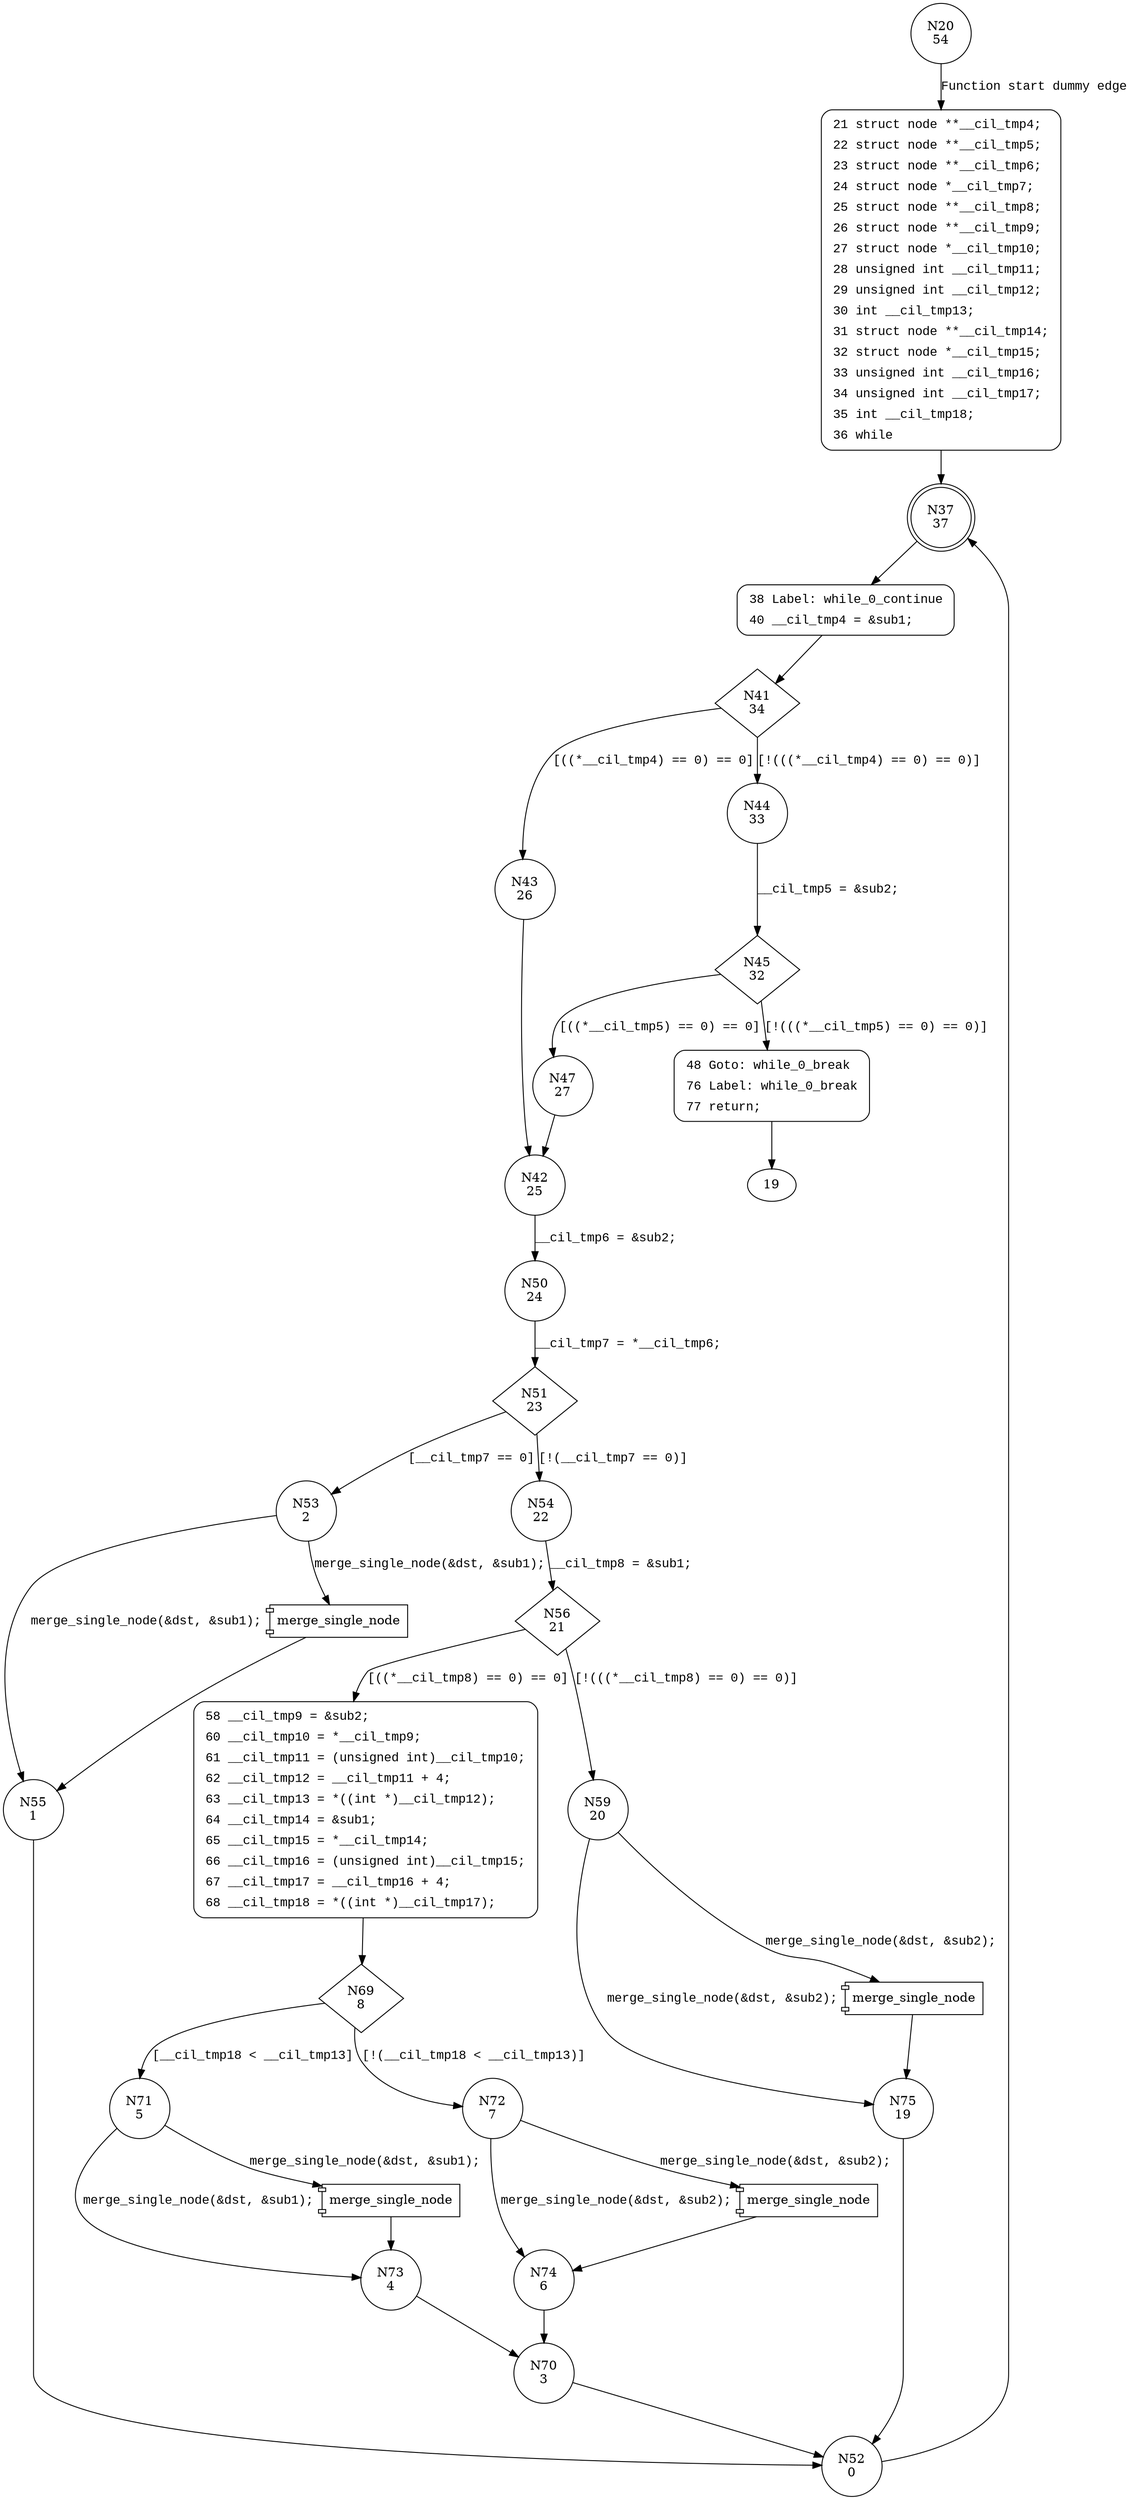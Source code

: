 digraph merge_pair {
20 [shape="circle" label="N20\n54"]
21 [shape="circle" label="N21\n53"]
37 [shape="doublecircle" label="N37\n37"]
38 [shape="circle" label="N38\n36"]
41 [shape="diamond" label="N41\n34"]
43 [shape="circle" label="N43\n26"]
44 [shape="circle" label="N44\n33"]
45 [shape="diamond" label="N45\n32"]
47 [shape="circle" label="N47\n27"]
48 [shape="circle" label="N48\n31"]
42 [shape="circle" label="N42\n25"]
50 [shape="circle" label="N50\n24"]
51 [shape="diamond" label="N51\n23"]
53 [shape="circle" label="N53\n2"]
54 [shape="circle" label="N54\n22"]
56 [shape="diamond" label="N56\n21"]
58 [shape="circle" label="N58\n18"]
59 [shape="circle" label="N59\n20"]
75 [shape="circle" label="N75\n19"]
52 [shape="circle" label="N52\n0"]
69 [shape="diamond" label="N69\n8"]
71 [shape="circle" label="N71\n5"]
72 [shape="circle" label="N72\n7"]
74 [shape="circle" label="N74\n6"]
70 [shape="circle" label="N70\n3"]
73 [shape="circle" label="N73\n4"]
55 [shape="circle" label="N55\n1"]
21 [style="filled,bold" penwidth="1" fillcolor="white" fontname="Courier New" shape="Mrecord" label=<<table border="0" cellborder="0" cellpadding="3" bgcolor="white"><tr><td align="right">21</td><td align="left">struct node **__cil_tmp4;</td></tr><tr><td align="right">22</td><td align="left">struct node **__cil_tmp5;</td></tr><tr><td align="right">23</td><td align="left">struct node **__cil_tmp6;</td></tr><tr><td align="right">24</td><td align="left">struct node *__cil_tmp7;</td></tr><tr><td align="right">25</td><td align="left">struct node **__cil_tmp8;</td></tr><tr><td align="right">26</td><td align="left">struct node **__cil_tmp9;</td></tr><tr><td align="right">27</td><td align="left">struct node *__cil_tmp10;</td></tr><tr><td align="right">28</td><td align="left">unsigned int __cil_tmp11;</td></tr><tr><td align="right">29</td><td align="left">unsigned int __cil_tmp12;</td></tr><tr><td align="right">30</td><td align="left">int __cil_tmp13;</td></tr><tr><td align="right">31</td><td align="left">struct node **__cil_tmp14;</td></tr><tr><td align="right">32</td><td align="left">struct node *__cil_tmp15;</td></tr><tr><td align="right">33</td><td align="left">unsigned int __cil_tmp16;</td></tr><tr><td align="right">34</td><td align="left">unsigned int __cil_tmp17;</td></tr><tr><td align="right">35</td><td align="left">int __cil_tmp18;</td></tr><tr><td align="right">36</td><td align="left">while</td></tr></table>>]
21 -> 37[label=""]
38 [style="filled,bold" penwidth="1" fillcolor="white" fontname="Courier New" shape="Mrecord" label=<<table border="0" cellborder="0" cellpadding="3" bgcolor="white"><tr><td align="right">38</td><td align="left">Label: while_0_continue</td></tr><tr><td align="right">40</td><td align="left">__cil_tmp4 = &amp;sub1;</td></tr></table>>]
38 -> 41[label=""]
48 [style="filled,bold" penwidth="1" fillcolor="white" fontname="Courier New" shape="Mrecord" label=<<table border="0" cellborder="0" cellpadding="3" bgcolor="white"><tr><td align="right">48</td><td align="left">Goto: while_0_break</td></tr><tr><td align="right">76</td><td align="left">Label: while_0_break</td></tr><tr><td align="right">77</td><td align="left">return;</td></tr></table>>]
48 -> 19[label=""]
58 [style="filled,bold" penwidth="1" fillcolor="white" fontname="Courier New" shape="Mrecord" label=<<table border="0" cellborder="0" cellpadding="3" bgcolor="white"><tr><td align="right">58</td><td align="left">__cil_tmp9 = &amp;sub2;</td></tr><tr><td align="right">60</td><td align="left">__cil_tmp10 = *__cil_tmp9;</td></tr><tr><td align="right">61</td><td align="left">__cil_tmp11 = (unsigned int)__cil_tmp10;</td></tr><tr><td align="right">62</td><td align="left">__cil_tmp12 = __cil_tmp11 + 4;</td></tr><tr><td align="right">63</td><td align="left">__cil_tmp13 = *((int *)__cil_tmp12);</td></tr><tr><td align="right">64</td><td align="left">__cil_tmp14 = &amp;sub1;</td></tr><tr><td align="right">65</td><td align="left">__cil_tmp15 = *__cil_tmp14;</td></tr><tr><td align="right">66</td><td align="left">__cil_tmp16 = (unsigned int)__cil_tmp15;</td></tr><tr><td align="right">67</td><td align="left">__cil_tmp17 = __cil_tmp16 + 4;</td></tr><tr><td align="right">68</td><td align="left">__cil_tmp18 = *((int *)__cil_tmp17);</td></tr></table>>]
58 -> 69[label=""]
20 -> 21 [label="Function start dummy edge" fontname="Courier New"]
37 -> 38 [label="" fontname="Courier New"]
41 -> 43 [label="[((*__cil_tmp4) == 0) == 0]" fontname="Courier New"]
41 -> 44 [label="[!(((*__cil_tmp4) == 0) == 0)]" fontname="Courier New"]
45 -> 47 [label="[((*__cil_tmp5) == 0) == 0]" fontname="Courier New"]
45 -> 48 [label="[!(((*__cil_tmp5) == 0) == 0)]" fontname="Courier New"]
47 -> 42 [label="" fontname="Courier New"]
42 -> 50 [label="__cil_tmp6 = &sub2;" fontname="Courier New"]
51 -> 53 [label="[__cil_tmp7 == 0]" fontname="Courier New"]
51 -> 54 [label="[!(__cil_tmp7 == 0)]" fontname="Courier New"]
56 -> 58 [label="[((*__cil_tmp8) == 0) == 0]" fontname="Courier New"]
56 -> 59 [label="[!(((*__cil_tmp8) == 0) == 0)]" fontname="Courier New"]
100001 [shape="component" label="merge_single_node"]
59 -> 100001 [label="merge_single_node(&dst, &sub2);" fontname="Courier New"]
100001 -> 75 [label="" fontname="Courier New"]
59 -> 75 [label="merge_single_node(&dst, &sub2);" fontname="Courier New"]
75 -> 52 [label="" fontname="Courier New"]
52 -> 37 [label="" fontname="Courier New"]
69 -> 71 [label="[__cil_tmp18 < __cil_tmp13]" fontname="Courier New"]
69 -> 72 [label="[!(__cil_tmp18 < __cil_tmp13)]" fontname="Courier New"]
100002 [shape="component" label="merge_single_node"]
72 -> 100002 [label="merge_single_node(&dst, &sub2);" fontname="Courier New"]
100002 -> 74 [label="" fontname="Courier New"]
72 -> 74 [label="merge_single_node(&dst, &sub2);" fontname="Courier New"]
74 -> 70 [label="" fontname="Courier New"]
70 -> 52 [label="" fontname="Courier New"]
100003 [shape="component" label="merge_single_node"]
71 -> 100003 [label="merge_single_node(&dst, &sub1);" fontname="Courier New"]
100003 -> 73 [label="" fontname="Courier New"]
71 -> 73 [label="merge_single_node(&dst, &sub1);" fontname="Courier New"]
73 -> 70 [label="" fontname="Courier New"]
100004 [shape="component" label="merge_single_node"]
53 -> 100004 [label="merge_single_node(&dst, &sub1);" fontname="Courier New"]
100004 -> 55 [label="" fontname="Courier New"]
53 -> 55 [label="merge_single_node(&dst, &sub1);" fontname="Courier New"]
55 -> 52 [label="" fontname="Courier New"]
44 -> 45 [label="__cil_tmp5 = &sub2;" fontname="Courier New"]
50 -> 51 [label="__cil_tmp7 = *__cil_tmp6;" fontname="Courier New"]
54 -> 56 [label="__cil_tmp8 = &sub1;" fontname="Courier New"]
43 -> 42 [label="" fontname="Courier New"]
}
